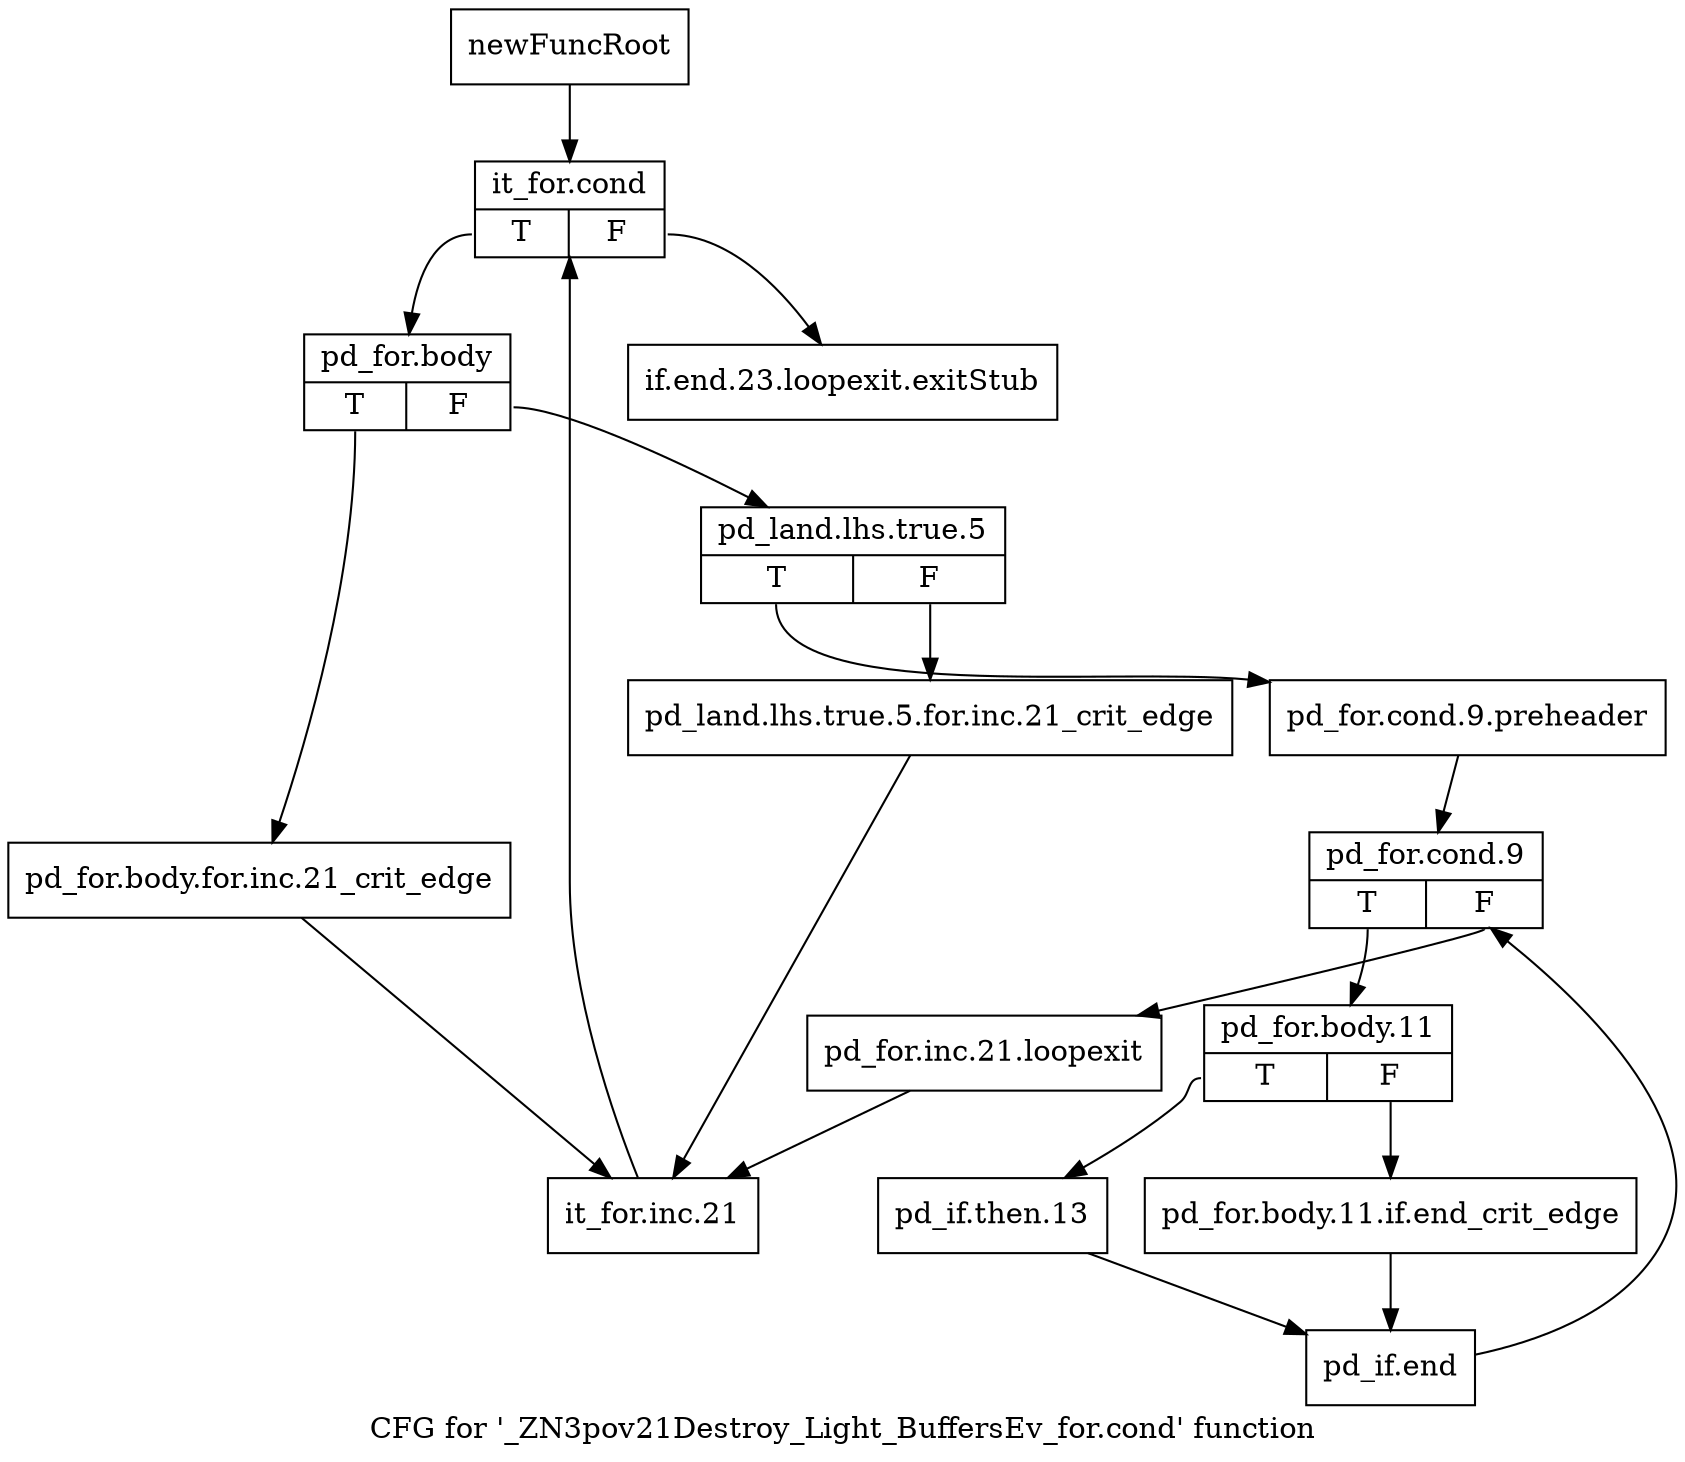 digraph "CFG for '_ZN3pov21Destroy_Light_BuffersEv_for.cond' function" {
	label="CFG for '_ZN3pov21Destroy_Light_BuffersEv_for.cond' function";

	Node0x254e4e0 [shape=record,label="{newFuncRoot}"];
	Node0x254e4e0 -> Node0x25524d0;
	Node0x2552480 [shape=record,label="{if.end.23.loopexit.exitStub}"];
	Node0x25524d0 [shape=record,label="{it_for.cond|{<s0>T|<s1>F}}"];
	Node0x25524d0:s0 -> Node0x2552520;
	Node0x25524d0:s1 -> Node0x2552480;
	Node0x2552520 [shape=record,label="{pd_for.body|{<s0>T|<s1>F}}"];
	Node0x2552520:s0 -> Node0x2552840;
	Node0x2552520:s1 -> Node0x2552570;
	Node0x2552570 [shape=record,label="{pd_land.lhs.true.5|{<s0>T|<s1>F}}"];
	Node0x2552570:s0 -> Node0x2552610;
	Node0x2552570:s1 -> Node0x25525c0;
	Node0x25525c0 [shape=record,label="{pd_land.lhs.true.5.for.inc.21_crit_edge}"];
	Node0x25525c0 -> Node0x2552890;
	Node0x2552610 [shape=record,label="{pd_for.cond.9.preheader}"];
	Node0x2552610 -> Node0x2552660;
	Node0x2552660 [shape=record,label="{pd_for.cond.9|{<s0>T|<s1>F}}"];
	Node0x2552660:s0 -> Node0x2552700;
	Node0x2552660:s1 -> Node0x25526b0;
	Node0x25526b0 [shape=record,label="{pd_for.inc.21.loopexit}"];
	Node0x25526b0 -> Node0x2552890;
	Node0x2552700 [shape=record,label="{pd_for.body.11|{<s0>T|<s1>F}}"];
	Node0x2552700:s0 -> Node0x25527a0;
	Node0x2552700:s1 -> Node0x2552750;
	Node0x2552750 [shape=record,label="{pd_for.body.11.if.end_crit_edge}"];
	Node0x2552750 -> Node0x25527f0;
	Node0x25527a0 [shape=record,label="{pd_if.then.13}"];
	Node0x25527a0 -> Node0x25527f0;
	Node0x25527f0 [shape=record,label="{pd_if.end}"];
	Node0x25527f0 -> Node0x2552660;
	Node0x2552840 [shape=record,label="{pd_for.body.for.inc.21_crit_edge}"];
	Node0x2552840 -> Node0x2552890;
	Node0x2552890 [shape=record,label="{it_for.inc.21}"];
	Node0x2552890 -> Node0x25524d0;
}
